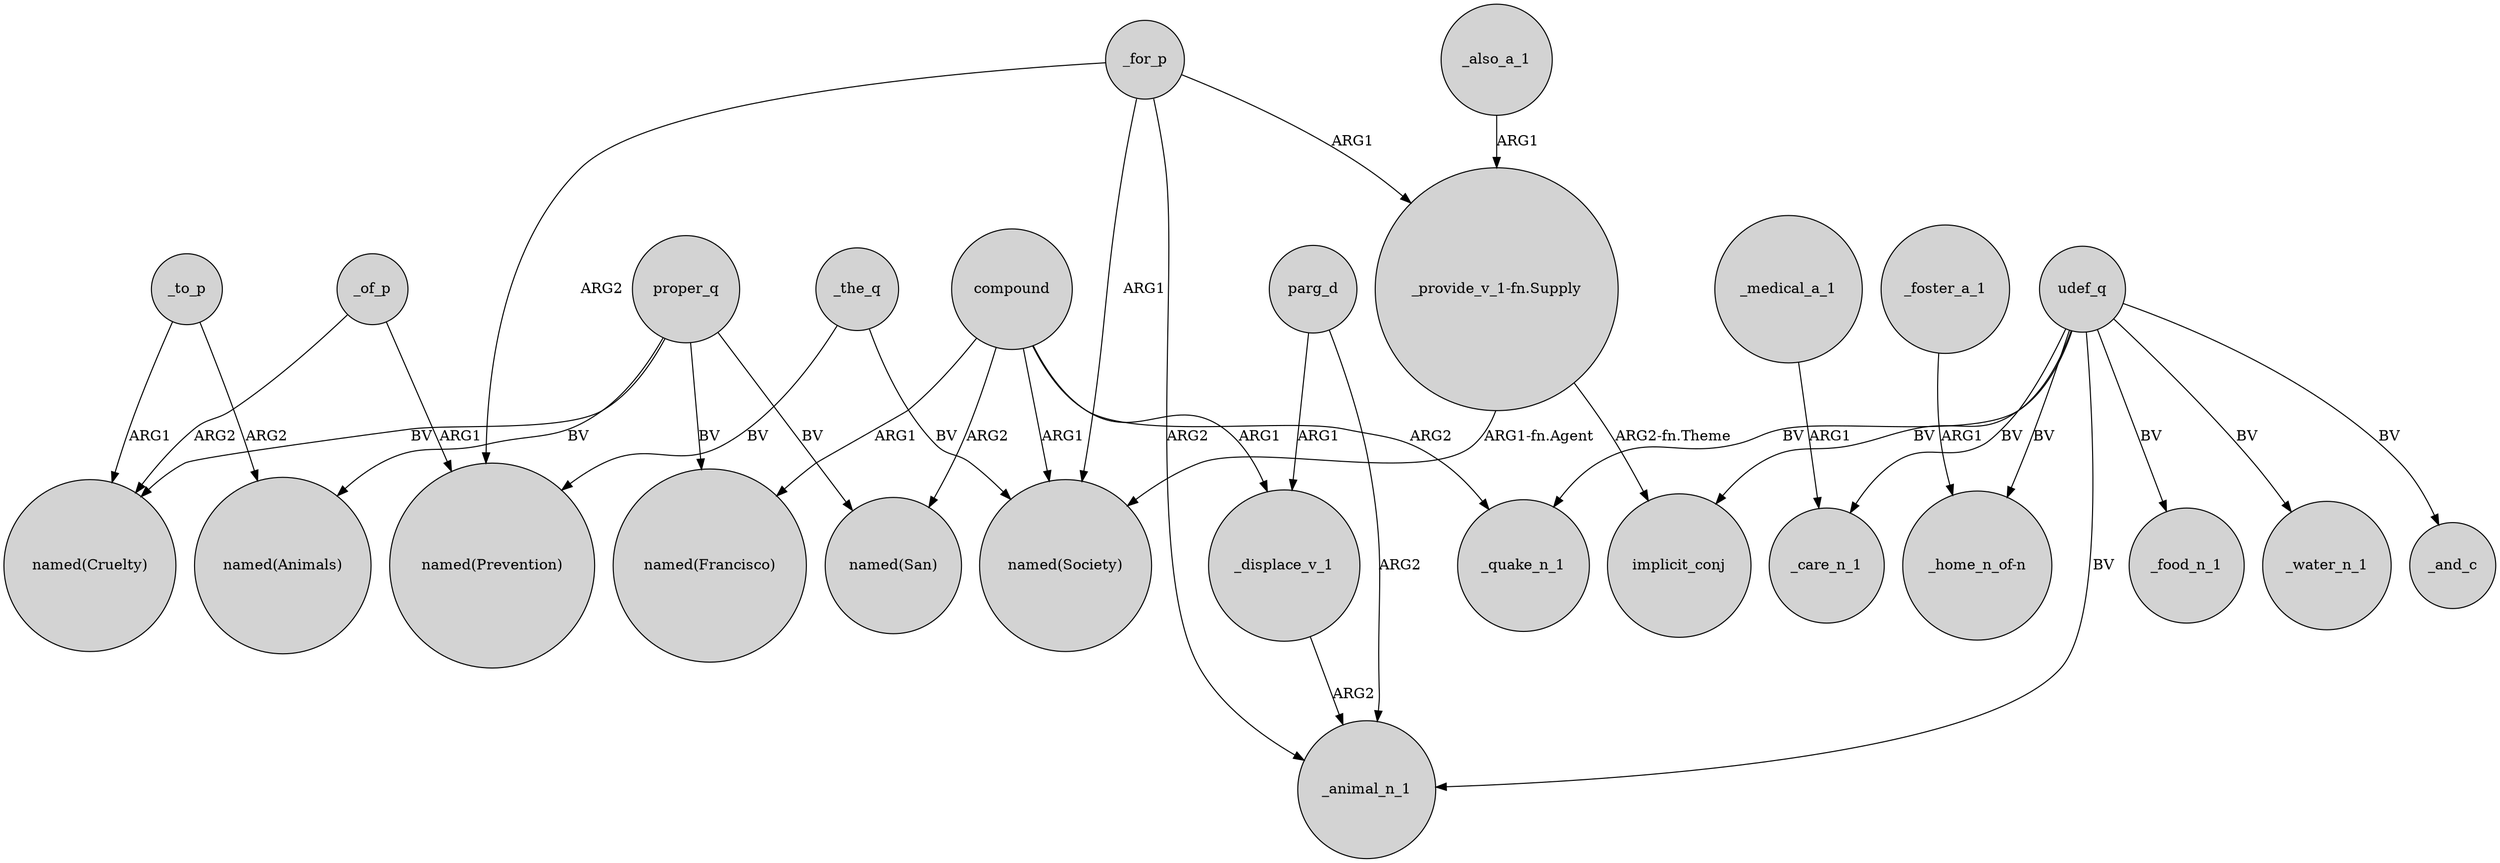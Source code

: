 digraph {
	node [shape=circle style=filled]
	proper_q -> "named(Animals)" [label=BV]
	proper_q -> "named(Francisco)" [label=BV]
	_for_p -> "named(Prevention)" [label=ARG2]
	compound -> "named(San)" [label=ARG2]
	_for_p -> "named(Society)" [label=ARG1]
	_to_p -> "named(Animals)" [label=ARG2]
	udef_q -> _care_n_1 [label=BV]
	_the_q -> "named(Prevention)" [label=BV]
	udef_q -> "_home_n_of-n" [label=BV]
	"_provide_v_1-fn.Supply" -> implicit_conj [label="ARG2-fn.Theme"]
	_of_p -> "named(Cruelty)" [label=ARG2]
	_foster_a_1 -> "_home_n_of-n" [label=ARG1]
	"_provide_v_1-fn.Supply" -> "named(Society)" [label="ARG1-fn.Agent"]
	_the_q -> "named(Society)" [label=BV]
	udef_q -> implicit_conj [label=BV]
	parg_d -> _displace_v_1 [label=ARG1]
	udef_q -> _food_n_1 [label=BV]
	proper_q -> "named(Cruelty)" [label=BV]
	_for_p -> _animal_n_1 [label=ARG2]
	udef_q -> _animal_n_1 [label=BV]
	udef_q -> _water_n_1 [label=BV]
	_medical_a_1 -> _care_n_1 [label=ARG1]
	compound -> "named(Francisco)" [label=ARG1]
	compound -> _displace_v_1 [label=ARG1]
	_for_p -> "_provide_v_1-fn.Supply" [label=ARG1]
	_to_p -> "named(Cruelty)" [label=ARG1]
	proper_q -> "named(San)" [label=BV]
	_also_a_1 -> "_provide_v_1-fn.Supply" [label=ARG1]
	udef_q -> _and_c [label=BV]
	udef_q -> _quake_n_1 [label=BV]
	_of_p -> "named(Prevention)" [label=ARG1]
	compound -> _quake_n_1 [label=ARG2]
	parg_d -> _animal_n_1 [label=ARG2]
	compound -> "named(Society)" [label=ARG1]
	_displace_v_1 -> _animal_n_1 [label=ARG2]
}
